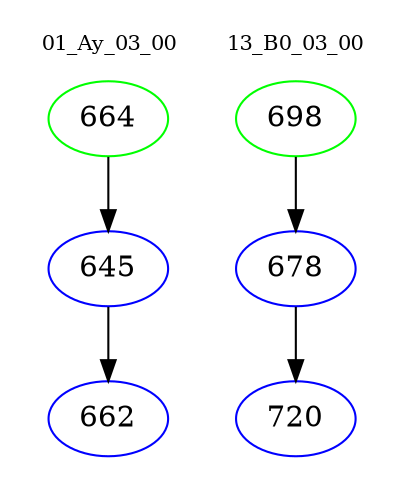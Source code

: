 digraph{
subgraph cluster_0 {
color = white
label = "01_Ay_03_00";
fontsize=10;
T0_664 [label="664", color="green"]
T0_664 -> T0_645 [color="black"]
T0_645 [label="645", color="blue"]
T0_645 -> T0_662 [color="black"]
T0_662 [label="662", color="blue"]
}
subgraph cluster_1 {
color = white
label = "13_B0_03_00";
fontsize=10;
T1_698 [label="698", color="green"]
T1_698 -> T1_678 [color="black"]
T1_678 [label="678", color="blue"]
T1_678 -> T1_720 [color="black"]
T1_720 [label="720", color="blue"]
}
}
